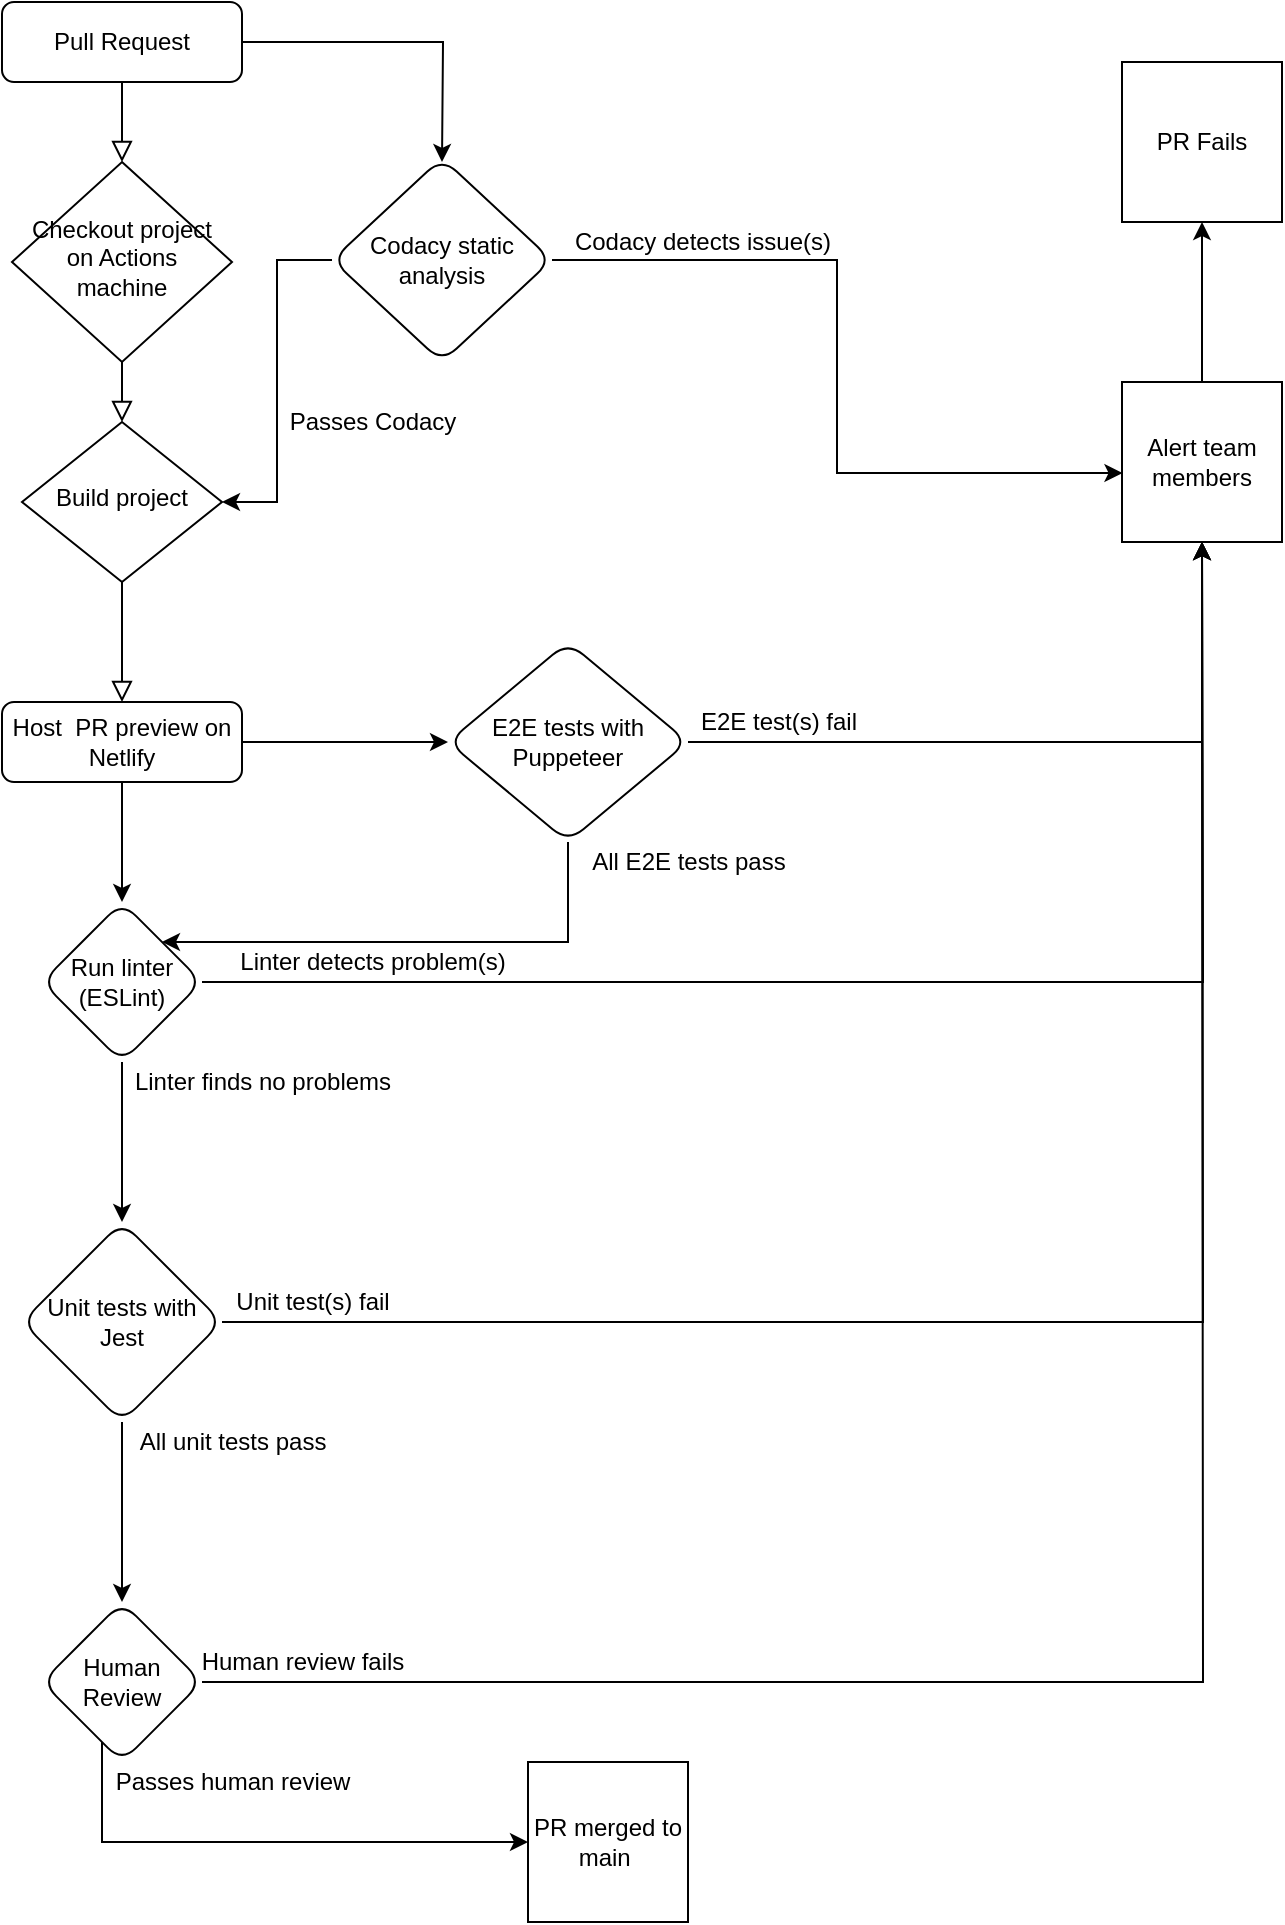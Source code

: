 <mxfile version="15.8.8" type="device"><diagram id="C5RBs43oDa-KdzZeNtuy" name="Page-1"><mxGraphModel dx="1186" dy="697" grid="1" gridSize="10" guides="1" tooltips="1" connect="1" arrows="1" fold="1" page="1" pageScale="1" pageWidth="827" pageHeight="1169" math="0" shadow="0"><root><mxCell id="WIyWlLk6GJQsqaUBKTNV-0"/><mxCell id="WIyWlLk6GJQsqaUBKTNV-1" parent="WIyWlLk6GJQsqaUBKTNV-0"/><mxCell id="WIyWlLk6GJQsqaUBKTNV-2" value="" style="rounded=0;html=1;jettySize=auto;orthogonalLoop=1;fontSize=11;endArrow=block;endFill=0;endSize=8;strokeWidth=1;shadow=0;labelBackgroundColor=none;edgeStyle=orthogonalEdgeStyle;" parent="WIyWlLk6GJQsqaUBKTNV-1" source="WIyWlLk6GJQsqaUBKTNV-3" target="WIyWlLk6GJQsqaUBKTNV-6" edge="1"><mxGeometry relative="1" as="geometry"/></mxCell><mxCell id="ylYW38CDzacNTRcJeFAZ-2" style="edgeStyle=orthogonalEdgeStyle;rounded=0;orthogonalLoop=1;jettySize=auto;html=1;" edge="1" parent="WIyWlLk6GJQsqaUBKTNV-1" source="WIyWlLk6GJQsqaUBKTNV-3"><mxGeometry relative="1" as="geometry"><mxPoint x="290" y="160" as="targetPoint"/></mxGeometry></mxCell><mxCell id="WIyWlLk6GJQsqaUBKTNV-3" value="Pull Request" style="rounded=1;whiteSpace=wrap;html=1;fontSize=12;glass=0;strokeWidth=1;shadow=0;" parent="WIyWlLk6GJQsqaUBKTNV-1" vertex="1"><mxGeometry x="70" y="80" width="120" height="40" as="geometry"/></mxCell><mxCell id="WIyWlLk6GJQsqaUBKTNV-4" value="" style="rounded=0;html=1;jettySize=auto;orthogonalLoop=1;fontSize=11;endArrow=block;endFill=0;endSize=8;strokeWidth=1;shadow=0;labelBackgroundColor=none;edgeStyle=orthogonalEdgeStyle;" parent="WIyWlLk6GJQsqaUBKTNV-1" source="WIyWlLk6GJQsqaUBKTNV-6" target="WIyWlLk6GJQsqaUBKTNV-10" edge="1"><mxGeometry y="20" relative="1" as="geometry"><mxPoint as="offset"/></mxGeometry></mxCell><mxCell id="WIyWlLk6GJQsqaUBKTNV-6" value="Checkout project on Actions machine" style="rhombus;whiteSpace=wrap;html=1;shadow=0;fontFamily=Helvetica;fontSize=12;align=center;strokeWidth=1;spacing=6;spacingTop=-4;" parent="WIyWlLk6GJQsqaUBKTNV-1" vertex="1"><mxGeometry x="75" y="160" width="110" height="100" as="geometry"/></mxCell><mxCell id="WIyWlLk6GJQsqaUBKTNV-8" value="" style="rounded=0;html=1;jettySize=auto;orthogonalLoop=1;fontSize=11;endArrow=block;endFill=0;endSize=8;strokeWidth=1;shadow=0;labelBackgroundColor=none;edgeStyle=orthogonalEdgeStyle;" parent="WIyWlLk6GJQsqaUBKTNV-1" source="WIyWlLk6GJQsqaUBKTNV-10" target="WIyWlLk6GJQsqaUBKTNV-11" edge="1"><mxGeometry x="0.333" y="20" relative="1" as="geometry"><mxPoint as="offset"/></mxGeometry></mxCell><mxCell id="WIyWlLk6GJQsqaUBKTNV-10" value="Build project" style="rhombus;whiteSpace=wrap;html=1;shadow=0;fontFamily=Helvetica;fontSize=12;align=center;strokeWidth=1;spacing=6;spacingTop=-4;" parent="WIyWlLk6GJQsqaUBKTNV-1" vertex="1"><mxGeometry x="80" y="290" width="100" height="80" as="geometry"/></mxCell><mxCell id="ylYW38CDzacNTRcJeFAZ-1" value="" style="edgeStyle=orthogonalEdgeStyle;rounded=0;orthogonalLoop=1;jettySize=auto;html=1;" edge="1" parent="WIyWlLk6GJQsqaUBKTNV-1" source="WIyWlLk6GJQsqaUBKTNV-11" target="ylYW38CDzacNTRcJeFAZ-0"><mxGeometry relative="1" as="geometry"/></mxCell><mxCell id="ylYW38CDzacNTRcJeFAZ-5" value="" style="edgeStyle=orthogonalEdgeStyle;rounded=0;orthogonalLoop=1;jettySize=auto;html=1;" edge="1" parent="WIyWlLk6GJQsqaUBKTNV-1" source="WIyWlLk6GJQsqaUBKTNV-11" target="ylYW38CDzacNTRcJeFAZ-4"><mxGeometry relative="1" as="geometry"/></mxCell><mxCell id="WIyWlLk6GJQsqaUBKTNV-11" value="Host &amp;nbsp;PR preview on Netlify" style="rounded=1;whiteSpace=wrap;html=1;fontSize=12;glass=0;strokeWidth=1;shadow=0;" parent="WIyWlLk6GJQsqaUBKTNV-1" vertex="1"><mxGeometry x="70" y="430" width="120" height="40" as="geometry"/></mxCell><mxCell id="ylYW38CDzacNTRcJeFAZ-7" value="" style="edgeStyle=orthogonalEdgeStyle;rounded=0;orthogonalLoop=1;jettySize=auto;html=1;" edge="1" parent="WIyWlLk6GJQsqaUBKTNV-1" source="ylYW38CDzacNTRcJeFAZ-0" target="ylYW38CDzacNTRcJeFAZ-6"><mxGeometry relative="1" as="geometry"/></mxCell><mxCell id="ylYW38CDzacNTRcJeFAZ-13" style="edgeStyle=orthogonalEdgeStyle;rounded=0;orthogonalLoop=1;jettySize=auto;html=1;" edge="1" parent="WIyWlLk6GJQsqaUBKTNV-1" source="ylYW38CDzacNTRcJeFAZ-0"><mxGeometry relative="1" as="geometry"><mxPoint x="670" y="350" as="targetPoint"/></mxGeometry></mxCell><mxCell id="ylYW38CDzacNTRcJeFAZ-0" value="Run linter (ESLint)" style="rhombus;whiteSpace=wrap;html=1;rounded=1;shadow=0;strokeWidth=1;glass=0;" vertex="1" parent="WIyWlLk6GJQsqaUBKTNV-1"><mxGeometry x="90" y="530" width="80" height="80" as="geometry"/></mxCell><mxCell id="ylYW38CDzacNTRcJeFAZ-9" style="edgeStyle=orthogonalEdgeStyle;rounded=0;orthogonalLoop=1;jettySize=auto;html=1;entryX=0.003;entryY=0.569;entryDx=0;entryDy=0;entryPerimeter=0;" edge="1" parent="WIyWlLk6GJQsqaUBKTNV-1" source="ylYW38CDzacNTRcJeFAZ-3" target="ylYW38CDzacNTRcJeFAZ-8"><mxGeometry relative="1" as="geometry"/></mxCell><mxCell id="ylYW38CDzacNTRcJeFAZ-15" style="edgeStyle=orthogonalEdgeStyle;rounded=0;orthogonalLoop=1;jettySize=auto;html=1;entryX=1;entryY=0.5;entryDx=0;entryDy=0;" edge="1" parent="WIyWlLk6GJQsqaUBKTNV-1" source="ylYW38CDzacNTRcJeFAZ-3" target="WIyWlLk6GJQsqaUBKTNV-10"><mxGeometry relative="1" as="geometry"/></mxCell><mxCell id="ylYW38CDzacNTRcJeFAZ-3" value="Codacy static analysis" style="rhombus;whiteSpace=wrap;html=1;rounded=1;shadow=0;strokeWidth=1;glass=0;" vertex="1" parent="WIyWlLk6GJQsqaUBKTNV-1"><mxGeometry x="235" y="158" width="110" height="102" as="geometry"/></mxCell><mxCell id="ylYW38CDzacNTRcJeFAZ-11" style="edgeStyle=orthogonalEdgeStyle;rounded=0;orthogonalLoop=1;jettySize=auto;html=1;entryX=0.5;entryY=1;entryDx=0;entryDy=0;" edge="1" parent="WIyWlLk6GJQsqaUBKTNV-1" source="ylYW38CDzacNTRcJeFAZ-4" target="ylYW38CDzacNTRcJeFAZ-8"><mxGeometry relative="1" as="geometry"/></mxCell><mxCell id="ylYW38CDzacNTRcJeFAZ-17" value="" style="edgeStyle=orthogonalEdgeStyle;rounded=0;orthogonalLoop=1;jettySize=auto;html=1;entryX=1;entryY=0;entryDx=0;entryDy=0;" edge="1" parent="WIyWlLk6GJQsqaUBKTNV-1" source="ylYW38CDzacNTRcJeFAZ-4" target="ylYW38CDzacNTRcJeFAZ-0"><mxGeometry relative="1" as="geometry"><Array as="points"><mxPoint x="353" y="550"/></Array></mxGeometry></mxCell><mxCell id="ylYW38CDzacNTRcJeFAZ-4" value="E2E tests with Puppeteer" style="rhombus;whiteSpace=wrap;html=1;rounded=1;shadow=0;strokeWidth=1;glass=0;" vertex="1" parent="WIyWlLk6GJQsqaUBKTNV-1"><mxGeometry x="293" y="400" width="120" height="100" as="geometry"/></mxCell><mxCell id="ylYW38CDzacNTRcJeFAZ-19" style="edgeStyle=orthogonalEdgeStyle;rounded=0;orthogonalLoop=1;jettySize=auto;html=1;" edge="1" parent="WIyWlLk6GJQsqaUBKTNV-1" source="ylYW38CDzacNTRcJeFAZ-6"><mxGeometry relative="1" as="geometry"><mxPoint x="670" y="350" as="targetPoint"/></mxGeometry></mxCell><mxCell id="ylYW38CDzacNTRcJeFAZ-26" value="" style="edgeStyle=orthogonalEdgeStyle;rounded=0;orthogonalLoop=1;jettySize=auto;html=1;" edge="1" parent="WIyWlLk6GJQsqaUBKTNV-1" source="ylYW38CDzacNTRcJeFAZ-6" target="ylYW38CDzacNTRcJeFAZ-25"><mxGeometry relative="1" as="geometry"/></mxCell><mxCell id="ylYW38CDzacNTRcJeFAZ-6" value="Unit tests with Jest" style="rhombus;whiteSpace=wrap;html=1;rounded=1;shadow=0;strokeWidth=1;glass=0;" vertex="1" parent="WIyWlLk6GJQsqaUBKTNV-1"><mxGeometry x="80" y="690" width="100" height="100" as="geometry"/></mxCell><mxCell id="ylYW38CDzacNTRcJeFAZ-39" value="" style="edgeStyle=orthogonalEdgeStyle;rounded=0;orthogonalLoop=1;jettySize=auto;html=1;" edge="1" parent="WIyWlLk6GJQsqaUBKTNV-1" source="ylYW38CDzacNTRcJeFAZ-8" target="ylYW38CDzacNTRcJeFAZ-38"><mxGeometry relative="1" as="geometry"/></mxCell><mxCell id="ylYW38CDzacNTRcJeFAZ-8" value="Alert team members" style="whiteSpace=wrap;html=1;aspect=fixed;" vertex="1" parent="WIyWlLk6GJQsqaUBKTNV-1"><mxGeometry x="630" y="270" width="80" height="80" as="geometry"/></mxCell><mxCell id="ylYW38CDzacNTRcJeFAZ-10" value="Codacy detects issue(s)" style="text;html=1;align=center;verticalAlign=middle;resizable=0;points=[];autosize=1;strokeColor=none;fillColor=none;" vertex="1" parent="WIyWlLk6GJQsqaUBKTNV-1"><mxGeometry x="350" y="190" width="140" height="20" as="geometry"/></mxCell><mxCell id="ylYW38CDzacNTRcJeFAZ-12" value="E2E test(s) fail" style="text;html=1;align=center;verticalAlign=middle;resizable=0;points=[];autosize=1;strokeColor=none;fillColor=none;" vertex="1" parent="WIyWlLk6GJQsqaUBKTNV-1"><mxGeometry x="413" y="430" width="90" height="20" as="geometry"/></mxCell><mxCell id="ylYW38CDzacNTRcJeFAZ-14" value="Linter detects problem(s)" style="text;html=1;align=center;verticalAlign=middle;resizable=0;points=[];autosize=1;strokeColor=none;fillColor=none;" vertex="1" parent="WIyWlLk6GJQsqaUBKTNV-1"><mxGeometry x="180" y="550" width="150" height="20" as="geometry"/></mxCell><mxCell id="ylYW38CDzacNTRcJeFAZ-16" value="Passes Codacy" style="text;html=1;align=center;verticalAlign=middle;resizable=0;points=[];autosize=1;strokeColor=none;fillColor=none;" vertex="1" parent="WIyWlLk6GJQsqaUBKTNV-1"><mxGeometry x="205" y="280" width="100" height="20" as="geometry"/></mxCell><mxCell id="ylYW38CDzacNTRcJeFAZ-18" value="All E2E tests pass" style="text;html=1;align=center;verticalAlign=middle;resizable=0;points=[];autosize=1;strokeColor=none;fillColor=none;" vertex="1" parent="WIyWlLk6GJQsqaUBKTNV-1"><mxGeometry x="358" y="500" width="110" height="20" as="geometry"/></mxCell><mxCell id="ylYW38CDzacNTRcJeFAZ-20" value="Unit test(s) fail" style="text;html=1;align=center;verticalAlign=middle;resizable=0;points=[];autosize=1;strokeColor=none;fillColor=none;" vertex="1" parent="WIyWlLk6GJQsqaUBKTNV-1"><mxGeometry x="180" y="720" width="90" height="20" as="geometry"/></mxCell><mxCell id="ylYW38CDzacNTRcJeFAZ-21" value="Linter finds no problems" style="text;html=1;align=center;verticalAlign=middle;resizable=0;points=[];autosize=1;strokeColor=none;fillColor=none;" vertex="1" parent="WIyWlLk6GJQsqaUBKTNV-1"><mxGeometry x="130" y="610" width="140" height="20" as="geometry"/></mxCell><mxCell id="ylYW38CDzacNTRcJeFAZ-22" value="PR merged to main&amp;nbsp;" style="whiteSpace=wrap;html=1;aspect=fixed;" vertex="1" parent="WIyWlLk6GJQsqaUBKTNV-1"><mxGeometry x="333" y="960" width="80" height="80" as="geometry"/></mxCell><mxCell id="ylYW38CDzacNTRcJeFAZ-33" style="edgeStyle=orthogonalEdgeStyle;rounded=0;orthogonalLoop=1;jettySize=auto;html=1;" edge="1" parent="WIyWlLk6GJQsqaUBKTNV-1" source="ylYW38CDzacNTRcJeFAZ-25" target="ylYW38CDzacNTRcJeFAZ-22"><mxGeometry relative="1" as="geometry"><Array as="points"><mxPoint x="120" y="1000"/></Array></mxGeometry></mxCell><mxCell id="ylYW38CDzacNTRcJeFAZ-35" style="edgeStyle=orthogonalEdgeStyle;rounded=0;orthogonalLoop=1;jettySize=auto;html=1;" edge="1" parent="WIyWlLk6GJQsqaUBKTNV-1" source="ylYW38CDzacNTRcJeFAZ-25"><mxGeometry relative="1" as="geometry"><mxPoint x="670" y="350.0" as="targetPoint"/></mxGeometry></mxCell><mxCell id="ylYW38CDzacNTRcJeFAZ-25" value="Human Review" style="rhombus;whiteSpace=wrap;html=1;rounded=1;shadow=0;strokeWidth=1;glass=0;" vertex="1" parent="WIyWlLk6GJQsqaUBKTNV-1"><mxGeometry x="90" y="880" width="80" height="80" as="geometry"/></mxCell><mxCell id="ylYW38CDzacNTRcJeFAZ-29" value="All unit tests pass" style="text;html=1;align=center;verticalAlign=middle;resizable=0;points=[];autosize=1;strokeColor=none;fillColor=none;" vertex="1" parent="WIyWlLk6GJQsqaUBKTNV-1"><mxGeometry x="130" y="790" width="110" height="20" as="geometry"/></mxCell><mxCell id="ylYW38CDzacNTRcJeFAZ-31" value="Passes human review" style="text;html=1;align=center;verticalAlign=middle;resizable=0;points=[];autosize=1;strokeColor=none;fillColor=none;" vertex="1" parent="WIyWlLk6GJQsqaUBKTNV-1"><mxGeometry x="120" y="960" width="130" height="20" as="geometry"/></mxCell><mxCell id="ylYW38CDzacNTRcJeFAZ-36" value="Human review fails" style="text;html=1;align=center;verticalAlign=middle;resizable=0;points=[];autosize=1;strokeColor=none;fillColor=none;" vertex="1" parent="WIyWlLk6GJQsqaUBKTNV-1"><mxGeometry x="160" y="900" width="120" height="20" as="geometry"/></mxCell><mxCell id="ylYW38CDzacNTRcJeFAZ-38" value="PR Fails" style="whiteSpace=wrap;html=1;aspect=fixed;" vertex="1" parent="WIyWlLk6GJQsqaUBKTNV-1"><mxGeometry x="630" y="110" width="80" height="80" as="geometry"/></mxCell></root></mxGraphModel></diagram></mxfile>